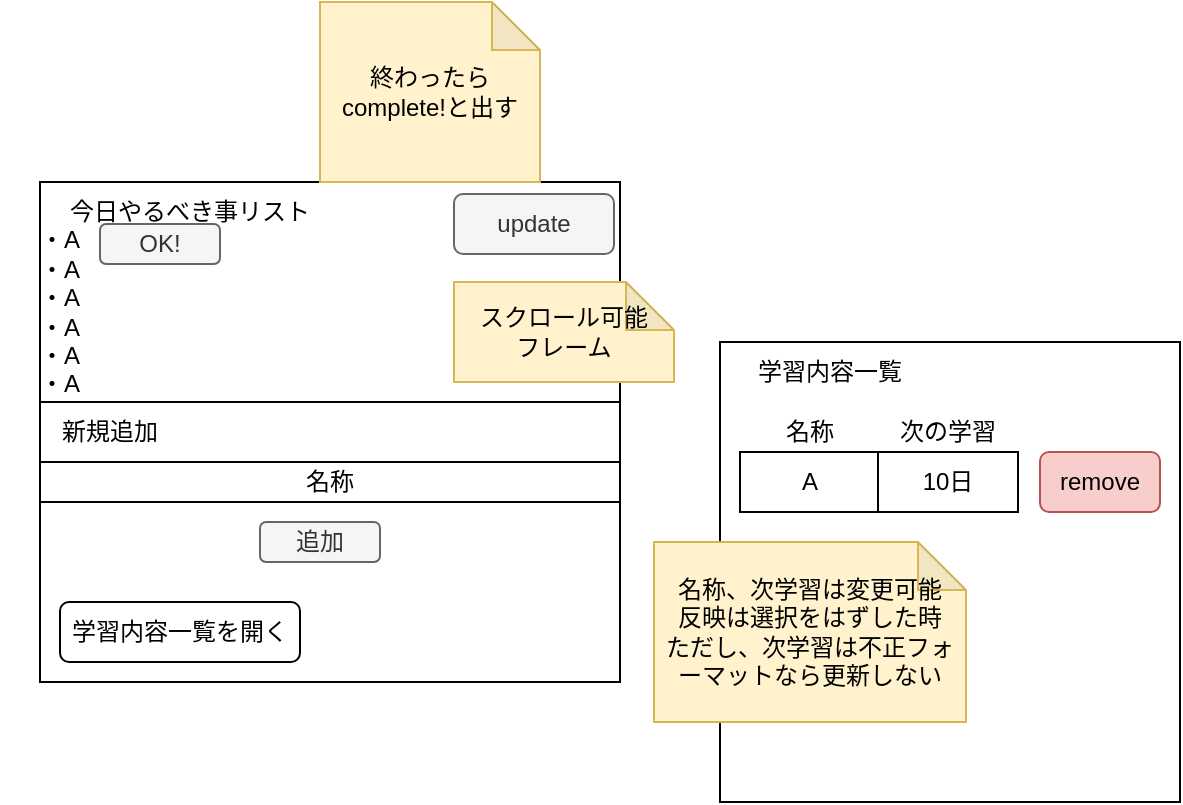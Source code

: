 <mxfile version="22.1.11" type="device">
  <diagram name="ページ1" id="2d2s64b2s3Svh5MnNI-2">
    <mxGraphModel dx="767" dy="534" grid="1" gridSize="10" guides="1" tooltips="1" connect="1" arrows="1" fold="1" page="1" pageScale="1" pageWidth="827" pageHeight="1169" math="0" shadow="0">
      <root>
        <mxCell id="0" />
        <mxCell id="1" parent="0" />
        <mxCell id="8s10dRwILeoP8qLKrgz9-1" value="" style="rounded=0;whiteSpace=wrap;html=1;" vertex="1" parent="1">
          <mxGeometry x="170" y="110" width="290" height="250" as="geometry" />
        </mxCell>
        <mxCell id="8s10dRwILeoP8qLKrgz9-2" value="" style="rounded=0;whiteSpace=wrap;html=1;" vertex="1" parent="1">
          <mxGeometry x="170" y="110" width="290" height="110" as="geometry" />
        </mxCell>
        <mxCell id="8s10dRwILeoP8qLKrgz9-3" value="・A&lt;br style=&quot;border-color: var(--border-color);&quot;&gt;・A&lt;br&gt;・A&lt;br style=&quot;border-color: var(--border-color);&quot;&gt;・A&lt;br&gt;・A&lt;br style=&quot;border-color: var(--border-color);&quot;&gt;・A" style="text;html=1;strokeColor=none;fillColor=none;align=center;verticalAlign=middle;whiteSpace=wrap;rounded=0;" vertex="1" parent="1">
          <mxGeometry x="150" y="160" width="60" height="30" as="geometry" />
        </mxCell>
        <mxCell id="8s10dRwILeoP8qLKrgz9-4" value="今日やるべき事リスト" style="text;html=1;strokeColor=none;fillColor=none;align=center;verticalAlign=middle;whiteSpace=wrap;rounded=0;" vertex="1" parent="1">
          <mxGeometry x="150" y="110" width="190" height="30" as="geometry" />
        </mxCell>
        <mxCell id="8s10dRwILeoP8qLKrgz9-5" value="" style="rounded=0;whiteSpace=wrap;html=1;" vertex="1" parent="1">
          <mxGeometry x="510" y="190" width="230" height="230" as="geometry" />
        </mxCell>
        <mxCell id="8s10dRwILeoP8qLKrgz9-6" value="OK!" style="rounded=1;whiteSpace=wrap;html=1;fillColor=#f5f5f5;fontColor=#333333;strokeColor=#666666;" vertex="1" parent="1">
          <mxGeometry x="200" y="131" width="60" height="20" as="geometry" />
        </mxCell>
        <mxCell id="8s10dRwILeoP8qLKrgz9-7" value="新規追加" style="text;html=1;strokeColor=none;fillColor=none;align=center;verticalAlign=middle;whiteSpace=wrap;rounded=0;" vertex="1" parent="1">
          <mxGeometry x="170" y="220" width="70" height="30" as="geometry" />
        </mxCell>
        <mxCell id="8s10dRwILeoP8qLKrgz9-8" value="名称" style="rounded=0;whiteSpace=wrap;html=1;" vertex="1" parent="1">
          <mxGeometry x="170" y="250" width="290" height="20" as="geometry" />
        </mxCell>
        <mxCell id="8s10dRwILeoP8qLKrgz9-9" value="追加" style="rounded=1;whiteSpace=wrap;html=1;fillColor=#f5f5f5;fontColor=#333333;strokeColor=#666666;" vertex="1" parent="1">
          <mxGeometry x="280" y="280" width="60" height="20" as="geometry" />
        </mxCell>
        <mxCell id="8s10dRwILeoP8qLKrgz9-10" value="終わったら&lt;br&gt;complete!と出す" style="shape=note;whiteSpace=wrap;html=1;backgroundOutline=1;darkOpacity=0.05;size=24;fillColor=#fff2cc;strokeColor=#d6b656;" vertex="1" parent="1">
          <mxGeometry x="310" y="20" width="110" height="90" as="geometry" />
        </mxCell>
        <mxCell id="8s10dRwILeoP8qLKrgz9-11" value="学習内容一覧" style="text;html=1;strokeColor=none;fillColor=none;align=center;verticalAlign=middle;whiteSpace=wrap;rounded=0;" vertex="1" parent="1">
          <mxGeometry x="510" y="190" width="110" height="30" as="geometry" />
        </mxCell>
        <mxCell id="8s10dRwILeoP8qLKrgz9-13" value="A" style="rounded=0;whiteSpace=wrap;html=1;" vertex="1" parent="1">
          <mxGeometry x="520" y="245" width="70" height="30" as="geometry" />
        </mxCell>
        <mxCell id="8s10dRwILeoP8qLKrgz9-14" value="10日" style="rounded=0;whiteSpace=wrap;html=1;" vertex="1" parent="1">
          <mxGeometry x="589" y="245" width="70" height="30" as="geometry" />
        </mxCell>
        <mxCell id="8s10dRwILeoP8qLKrgz9-15" value="remove" style="rounded=1;whiteSpace=wrap;html=1;fillColor=#f8cecc;strokeColor=#b85450;" vertex="1" parent="1">
          <mxGeometry x="670" y="245" width="60" height="30" as="geometry" />
        </mxCell>
        <mxCell id="8s10dRwILeoP8qLKrgz9-20" value="名称" style="text;html=1;strokeColor=none;fillColor=none;align=center;verticalAlign=middle;whiteSpace=wrap;rounded=0;" vertex="1" parent="1">
          <mxGeometry x="525" y="220" width="60" height="30" as="geometry" />
        </mxCell>
        <mxCell id="8s10dRwILeoP8qLKrgz9-21" value="次の学習" style="text;html=1;strokeColor=none;fillColor=none;align=center;verticalAlign=middle;whiteSpace=wrap;rounded=0;" vertex="1" parent="1">
          <mxGeometry x="594" y="220" width="60" height="30" as="geometry" />
        </mxCell>
        <mxCell id="8s10dRwILeoP8qLKrgz9-22" value="名称、次学習は変更可能&lt;br&gt;反映は選択をはずした時&lt;br&gt;ただし、次学習は不正フォーマットなら更新しない" style="shape=note;whiteSpace=wrap;html=1;backgroundOutline=1;darkOpacity=0.05;size=24;fillColor=#fff2cc;strokeColor=#d6b656;" vertex="1" parent="1">
          <mxGeometry x="477" y="290" width="156" height="90" as="geometry" />
        </mxCell>
        <mxCell id="8s10dRwILeoP8qLKrgz9-25" value="update" style="rounded=1;whiteSpace=wrap;html=1;fillColor=#f5f5f5;fontColor=#333333;strokeColor=#666666;" vertex="1" parent="1">
          <mxGeometry x="377" y="116" width="80" height="30" as="geometry" />
        </mxCell>
        <mxCell id="8s10dRwILeoP8qLKrgz9-26" value="スクロール可能&lt;br&gt;フレーム" style="shape=note;whiteSpace=wrap;html=1;backgroundOutline=1;darkOpacity=0.05;size=24;fillColor=#fff2cc;strokeColor=#d6b656;" vertex="1" parent="1">
          <mxGeometry x="377" y="160" width="110" height="50" as="geometry" />
        </mxCell>
        <mxCell id="8s10dRwILeoP8qLKrgz9-27" value="学習内容一覧を開く" style="rounded=1;whiteSpace=wrap;html=1;" vertex="1" parent="1">
          <mxGeometry x="180" y="320" width="120" height="30" as="geometry" />
        </mxCell>
      </root>
    </mxGraphModel>
  </diagram>
</mxfile>
